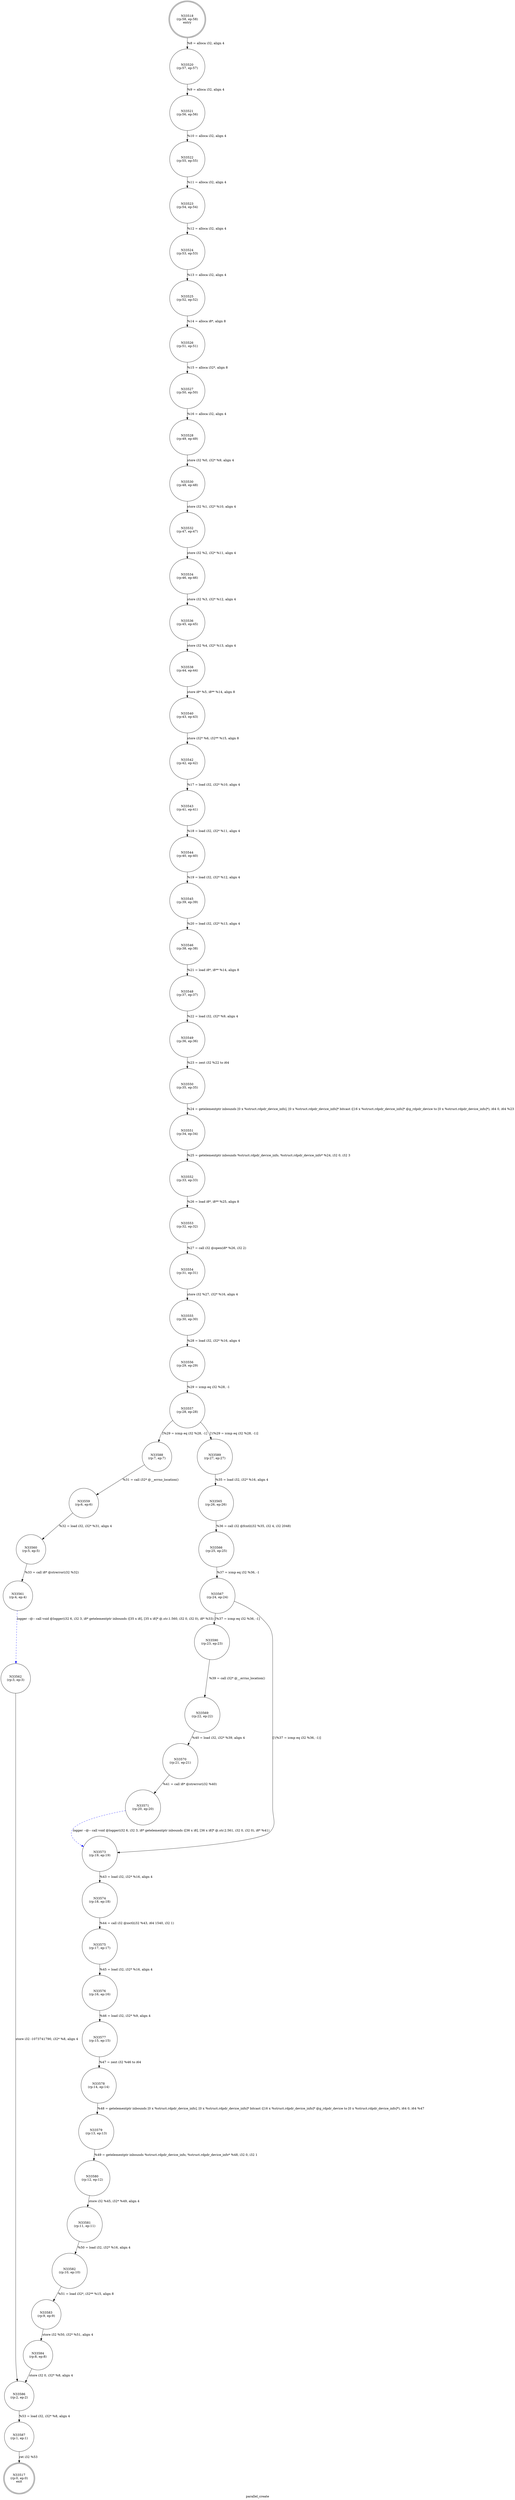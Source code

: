 digraph parallel_create {
label="parallel_create"
33517 [label="N33517\n(rp:0, ep:0)\nexit", shape="doublecircle"]
33518 [label="N33518\n(rp:58, ep:58)\nentry", shape="doublecircle"]
33518 -> 33520 [label="%8 = alloca i32, align 4"]
33520 [label="N33520\n(rp:57, ep:57)", shape="circle"]
33520 -> 33521 [label="%9 = alloca i32, align 4"]
33521 [label="N33521\n(rp:56, ep:56)", shape="circle"]
33521 -> 33522 [label="%10 = alloca i32, align 4"]
33522 [label="N33522\n(rp:55, ep:55)", shape="circle"]
33522 -> 33523 [label="%11 = alloca i32, align 4"]
33523 [label="N33523\n(rp:54, ep:54)", shape="circle"]
33523 -> 33524 [label="%12 = alloca i32, align 4"]
33524 [label="N33524\n(rp:53, ep:53)", shape="circle"]
33524 -> 33525 [label="%13 = alloca i32, align 4"]
33525 [label="N33525\n(rp:52, ep:52)", shape="circle"]
33525 -> 33526 [label="%14 = alloca i8*, align 8"]
33526 [label="N33526\n(rp:51, ep:51)", shape="circle"]
33526 -> 33527 [label="%15 = alloca i32*, align 8"]
33527 [label="N33527\n(rp:50, ep:50)", shape="circle"]
33527 -> 33528 [label="%16 = alloca i32, align 4"]
33528 [label="N33528\n(rp:49, ep:49)", shape="circle"]
33528 -> 33530 [label="store i32 %0, i32* %9, align 4"]
33530 [label="N33530\n(rp:48, ep:48)", shape="circle"]
33530 -> 33532 [label="store i32 %1, i32* %10, align 4"]
33532 [label="N33532\n(rp:47, ep:47)", shape="circle"]
33532 -> 33534 [label="store i32 %2, i32* %11, align 4"]
33534 [label="N33534\n(rp:46, ep:46)", shape="circle"]
33534 -> 33536 [label="store i32 %3, i32* %12, align 4"]
33536 [label="N33536\n(rp:45, ep:45)", shape="circle"]
33536 -> 33538 [label="store i32 %4, i32* %13, align 4"]
33538 [label="N33538\n(rp:44, ep:44)", shape="circle"]
33538 -> 33540 [label="store i8* %5, i8** %14, align 8"]
33540 [label="N33540\n(rp:43, ep:43)", shape="circle"]
33540 -> 33542 [label="store i32* %6, i32** %15, align 8"]
33542 [label="N33542\n(rp:42, ep:42)", shape="circle"]
33542 -> 33543 [label="%17 = load i32, i32* %10, align 4"]
33543 [label="N33543\n(rp:41, ep:41)", shape="circle"]
33543 -> 33544 [label="%18 = load i32, i32* %11, align 4"]
33544 [label="N33544\n(rp:40, ep:40)", shape="circle"]
33544 -> 33545 [label="%19 = load i32, i32* %12, align 4"]
33545 [label="N33545\n(rp:39, ep:39)", shape="circle"]
33545 -> 33546 [label="%20 = load i32, i32* %13, align 4"]
33546 [label="N33546\n(rp:38, ep:38)", shape="circle"]
33546 -> 33548 [label="%21 = load i8*, i8** %14, align 8"]
33548 [label="N33548\n(rp:37, ep:37)", shape="circle"]
33548 -> 33549 [label="%22 = load i32, i32* %9, align 4"]
33549 [label="N33549\n(rp:36, ep:36)", shape="circle"]
33549 -> 33550 [label="%23 = zext i32 %22 to i64"]
33550 [label="N33550\n(rp:35, ep:35)", shape="circle"]
33550 -> 33551 [label="%24 = getelementptr inbounds [0 x %struct.rdpdr_device_info], [0 x %struct.rdpdr_device_info]* bitcast ([16 x %struct.rdpdr_device_info]* @g_rdpdr_device to [0 x %struct.rdpdr_device_info]*), i64 0, i64 %23"]
33551 [label="N33551\n(rp:34, ep:34)", shape="circle"]
33551 -> 33552 [label="%25 = getelementptr inbounds %struct.rdpdr_device_info, %struct.rdpdr_device_info* %24, i32 0, i32 3"]
33552 [label="N33552\n(rp:33, ep:33)", shape="circle"]
33552 -> 33553 [label="%26 = load i8*, i8** %25, align 8"]
33553 [label="N33553\n(rp:32, ep:32)", shape="circle"]
33553 -> 33554 [label="%27 = call i32 @open(i8* %26, i32 2)"]
33554 [label="N33554\n(rp:31, ep:31)", shape="circle"]
33554 -> 33555 [label="store i32 %27, i32* %16, align 4"]
33555 [label="N33555\n(rp:30, ep:30)", shape="circle"]
33555 -> 33556 [label="%28 = load i32, i32* %16, align 4"]
33556 [label="N33556\n(rp:29, ep:29)", shape="circle"]
33556 -> 33557 [label="%29 = icmp eq i32 %28, -1"]
33557 [label="N33557\n(rp:28, ep:28)", shape="circle"]
33557 -> 33588 [label="[%29 = icmp eq i32 %28, -1]"]
33557 -> 33589 [label="[!(%29 = icmp eq i32 %28, -1)]"]
33559 [label="N33559\n(rp:6, ep:6)", shape="circle"]
33559 -> 33560 [label="%32 = load i32, i32* %31, align 4"]
33560 [label="N33560\n(rp:5, ep:5)", shape="circle"]
33560 -> 33561 [label="%33 = call i8* @strerror(i32 %32)"]
33561 [label="N33561\n(rp:4, ep:4)", shape="circle"]
33561 -> 33562 [label="logger --@-- call void @logger(i32 6, i32 3, i8* getelementptr inbounds ([35 x i8], [35 x i8]* @.str.1.560, i32 0, i32 0), i8* %33)", style="dashed", color="blue"]
33562 [label="N33562\n(rp:3, ep:3)", shape="circle"]
33562 -> 33586 [label="store i32 -1073741790, i32* %8, align 4"]
33565 [label="N33565\n(rp:26, ep:26)", shape="circle"]
33565 -> 33566 [label="%36 = call i32 @fcntl(i32 %35, i32 4, i32 2048)"]
33566 [label="N33566\n(rp:25, ep:25)", shape="circle"]
33566 -> 33567 [label="%37 = icmp eq i32 %36, -1"]
33567 [label="N33567\n(rp:24, ep:24)", shape="circle"]
33567 -> 33590 [label="[%37 = icmp eq i32 %36, -1]"]
33567 -> 33573 [label="[!(%37 = icmp eq i32 %36, -1)]"]
33569 [label="N33569\n(rp:22, ep:22)", shape="circle"]
33569 -> 33570 [label="%40 = load i32, i32* %39, align 4"]
33570 [label="N33570\n(rp:21, ep:21)", shape="circle"]
33570 -> 33571 [label="%41 = call i8* @strerror(i32 %40)"]
33571 [label="N33571\n(rp:20, ep:20)", shape="circle"]
33571 -> 33573 [label="logger --@-- call void @logger(i32 6, i32 3, i8* getelementptr inbounds ([36 x i8], [36 x i8]* @.str.2.561, i32 0, i32 0), i8* %41)", style="dashed", color="blue"]
33573 [label="N33573\n(rp:19, ep:19)", shape="circle"]
33573 -> 33574 [label="%43 = load i32, i32* %16, align 4"]
33574 [label="N33574\n(rp:18, ep:18)", shape="circle"]
33574 -> 33575 [label="%44 = call i32 @ioctl(i32 %43, i64 1540, i32 1)"]
33575 [label="N33575\n(rp:17, ep:17)", shape="circle"]
33575 -> 33576 [label="%45 = load i32, i32* %16, align 4"]
33576 [label="N33576\n(rp:16, ep:16)", shape="circle"]
33576 -> 33577 [label="%46 = load i32, i32* %9, align 4"]
33577 [label="N33577\n(rp:15, ep:15)", shape="circle"]
33577 -> 33578 [label="%47 = zext i32 %46 to i64"]
33578 [label="N33578\n(rp:14, ep:14)", shape="circle"]
33578 -> 33579 [label="%48 = getelementptr inbounds [0 x %struct.rdpdr_device_info], [0 x %struct.rdpdr_device_info]* bitcast ([16 x %struct.rdpdr_device_info]* @g_rdpdr_device to [0 x %struct.rdpdr_device_info]*), i64 0, i64 %47"]
33579 [label="N33579\n(rp:13, ep:13)", shape="circle"]
33579 -> 33580 [label="%49 = getelementptr inbounds %struct.rdpdr_device_info, %struct.rdpdr_device_info* %48, i32 0, i32 1"]
33580 [label="N33580\n(rp:12, ep:12)", shape="circle"]
33580 -> 33581 [label="store i32 %45, i32* %49, align 4"]
33581 [label="N33581\n(rp:11, ep:11)", shape="circle"]
33581 -> 33582 [label="%50 = load i32, i32* %16, align 4"]
33582 [label="N33582\n(rp:10, ep:10)", shape="circle"]
33582 -> 33583 [label="%51 = load i32*, i32** %15, align 8"]
33583 [label="N33583\n(rp:9, ep:9)", shape="circle"]
33583 -> 33584 [label="store i32 %50, i32* %51, align 4"]
33584 [label="N33584\n(rp:8, ep:8)", shape="circle"]
33584 -> 33586 [label="store i32 0, i32* %8, align 4"]
33586 [label="N33586\n(rp:2, ep:2)", shape="circle"]
33586 -> 33587 [label="%53 = load i32, i32* %8, align 4"]
33587 [label="N33587\n(rp:1, ep:1)", shape="circle"]
33587 -> 33517 [label="ret i32 %53"]
33588 [label="N33588\n(rp:7, ep:7)", shape="circle"]
33588 -> 33559 [label="%31 = call i32* @__errno_location()"]
33589 [label="N33589\n(rp:27, ep:27)", shape="circle"]
33589 -> 33565 [label="%35 = load i32, i32* %16, align 4"]
33590 [label="N33590\n(rp:23, ep:23)", shape="circle"]
33590 -> 33569 [label="%39 = call i32* @__errno_location()"]
}
